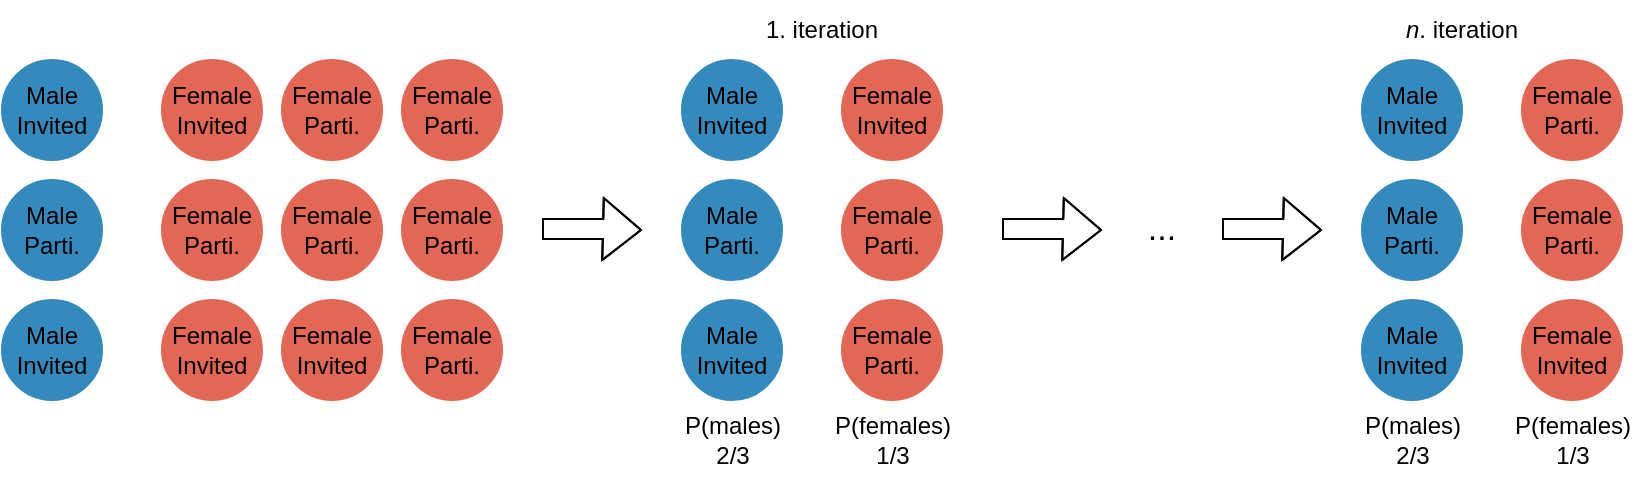 <mxfile version="21.2.9" type="github">
  <diagram name="Page-1" id="qlMWBvsXQAdsg6N52M17">
    <mxGraphModel dx="1434" dy="764" grid="1" gridSize="10" guides="1" tooltips="1" connect="1" arrows="1" fold="1" page="1" pageScale="1" pageWidth="827" pageHeight="1169" math="0" shadow="0">
      <root>
        <mxCell id="0" />
        <mxCell id="1" parent="0" />
        <mxCell id="xtMrzXEk7o2Xpr5kk2pn-1" value="Male&lt;br&gt;Invited" style="ellipse;whiteSpace=wrap;html=1;aspect=fixed;strokeColor=#348abd;fillColor=#348abd;" vertex="1" parent="1">
          <mxGeometry x="40" y="30" width="50" height="50" as="geometry" />
        </mxCell>
        <mxCell id="xtMrzXEk7o2Xpr5kk2pn-2" value="Female&lt;br&gt;Invited" style="ellipse;whiteSpace=wrap;html=1;aspect=fixed;strokeColor=#e26755;fillColor=#e26755;" vertex="1" parent="1">
          <mxGeometry x="120" y="30" width="50" height="50" as="geometry" />
        </mxCell>
        <mxCell id="xtMrzXEk7o2Xpr5kk2pn-3" value="Female&lt;br&gt;Parti." style="ellipse;whiteSpace=wrap;html=1;aspect=fixed;strokeColor=#e26755;fillColor=#e26755;" vertex="1" parent="1">
          <mxGeometry x="180" y="30" width="50" height="50" as="geometry" />
        </mxCell>
        <mxCell id="xtMrzXEk7o2Xpr5kk2pn-5" value="Female&lt;br&gt;Parti." style="ellipse;whiteSpace=wrap;html=1;aspect=fixed;strokeColor=#e26755;fillColor=#e26755;" vertex="1" parent="1">
          <mxGeometry x="240" y="30" width="50" height="50" as="geometry" />
        </mxCell>
        <mxCell id="xtMrzXEk7o2Xpr5kk2pn-6" value="Male&lt;br&gt;Parti." style="ellipse;whiteSpace=wrap;html=1;aspect=fixed;strokeColor=#348abd;fillColor=#348abd;" vertex="1" parent="1">
          <mxGeometry x="40" y="90" width="50" height="50" as="geometry" />
        </mxCell>
        <mxCell id="xtMrzXEk7o2Xpr5kk2pn-8" value="Female&lt;br&gt;Parti." style="ellipse;whiteSpace=wrap;html=1;aspect=fixed;strokeColor=#e26755;fillColor=#e26755;" vertex="1" parent="1">
          <mxGeometry x="180" y="90" width="50" height="50" as="geometry" />
        </mxCell>
        <mxCell id="xtMrzXEk7o2Xpr5kk2pn-9" value="Female&lt;br&gt;Parti." style="ellipse;whiteSpace=wrap;html=1;aspect=fixed;strokeColor=#e26755;fillColor=#e26755;" vertex="1" parent="1">
          <mxGeometry x="240" y="90" width="50" height="50" as="geometry" />
        </mxCell>
        <mxCell id="xtMrzXEk7o2Xpr5kk2pn-10" value="Male&lt;br&gt;Invited" style="ellipse;whiteSpace=wrap;html=1;aspect=fixed;strokeColor=#348abd;fillColor=#348abd;" vertex="1" parent="1">
          <mxGeometry x="40" y="150" width="50" height="50" as="geometry" />
        </mxCell>
        <mxCell id="xtMrzXEk7o2Xpr5kk2pn-11" value="Female&lt;br&gt;Invited" style="ellipse;whiteSpace=wrap;html=1;aspect=fixed;strokeColor=#e26755;fillColor=#e26755;" vertex="1" parent="1">
          <mxGeometry x="120" y="150" width="50" height="50" as="geometry" />
        </mxCell>
        <mxCell id="xtMrzXEk7o2Xpr5kk2pn-13" value="Female&lt;br&gt;Parti." style="ellipse;whiteSpace=wrap;html=1;aspect=fixed;strokeColor=#e26755;fillColor=#e26755;" vertex="1" parent="1">
          <mxGeometry x="240" y="150" width="50" height="50" as="geometry" />
        </mxCell>
        <mxCell id="xtMrzXEk7o2Xpr5kk2pn-14" value="Female&lt;br&gt;Parti." style="ellipse;whiteSpace=wrap;html=1;aspect=fixed;strokeColor=#e26755;fillColor=#e26755;" vertex="1" parent="1">
          <mxGeometry x="120" y="90" width="50" height="50" as="geometry" />
        </mxCell>
        <mxCell id="xtMrzXEk7o2Xpr5kk2pn-15" value="Female&lt;br&gt;Invited" style="ellipse;whiteSpace=wrap;html=1;aspect=fixed;strokeColor=#e26755;fillColor=#e26755;" vertex="1" parent="1">
          <mxGeometry x="180" y="150" width="50" height="50" as="geometry" />
        </mxCell>
        <mxCell id="xtMrzXEk7o2Xpr5kk2pn-17" value="" style="shape=flexArrow;endArrow=classic;html=1;rounded=0;" edge="1" parent="1">
          <mxGeometry width="50" height="50" relative="1" as="geometry">
            <mxPoint x="310" y="114.5" as="sourcePoint" />
            <mxPoint x="360" y="115" as="targetPoint" />
            <Array as="points">
              <mxPoint x="340" y="114.5" />
            </Array>
          </mxGeometry>
        </mxCell>
        <mxCell id="xtMrzXEk7o2Xpr5kk2pn-18" value="Male&lt;br&gt;Invited" style="ellipse;whiteSpace=wrap;html=1;aspect=fixed;strokeColor=#348abd;fillColor=#348abd;" vertex="1" parent="1">
          <mxGeometry x="380" y="30" width="50" height="50" as="geometry" />
        </mxCell>
        <mxCell id="xtMrzXEk7o2Xpr5kk2pn-19" value="Female&lt;br&gt;Invited" style="ellipse;whiteSpace=wrap;html=1;aspect=fixed;strokeColor=#e26755;fillColor=#e26755;" vertex="1" parent="1">
          <mxGeometry x="460" y="30" width="50" height="50" as="geometry" />
        </mxCell>
        <mxCell id="xtMrzXEk7o2Xpr5kk2pn-20" value="Male&lt;br&gt;Parti." style="ellipse;whiteSpace=wrap;html=1;aspect=fixed;strokeColor=#348abd;fillColor=#348abd;" vertex="1" parent="1">
          <mxGeometry x="380" y="90" width="50" height="50" as="geometry" />
        </mxCell>
        <mxCell id="xtMrzXEk7o2Xpr5kk2pn-21" value="Male&lt;br&gt;Invited" style="ellipse;whiteSpace=wrap;html=1;aspect=fixed;strokeColor=#348abd;fillColor=#348abd;" vertex="1" parent="1">
          <mxGeometry x="380" y="150" width="50" height="50" as="geometry" />
        </mxCell>
        <mxCell id="xtMrzXEk7o2Xpr5kk2pn-23" value="Female&lt;br&gt;Parti." style="ellipse;whiteSpace=wrap;html=1;aspect=fixed;strokeColor=#e26755;fillColor=#e26755;" vertex="1" parent="1">
          <mxGeometry x="460" y="90" width="50" height="50" as="geometry" />
        </mxCell>
        <mxCell id="xtMrzXEk7o2Xpr5kk2pn-24" value="Female&lt;br&gt;Parti." style="ellipse;whiteSpace=wrap;html=1;aspect=fixed;strokeColor=#e26755;fillColor=#e26755;" vertex="1" parent="1">
          <mxGeometry x="460" y="150" width="50" height="50" as="geometry" />
        </mxCell>
        <mxCell id="xtMrzXEk7o2Xpr5kk2pn-26" value="Male&lt;br&gt;Invited" style="ellipse;whiteSpace=wrap;html=1;aspect=fixed;strokeColor=#348abd;fillColor=#348abd;" vertex="1" parent="1">
          <mxGeometry x="720" y="30" width="50" height="50" as="geometry" />
        </mxCell>
        <mxCell id="xtMrzXEk7o2Xpr5kk2pn-27" value="Female&lt;br&gt;Invited" style="ellipse;whiteSpace=wrap;html=1;aspect=fixed;strokeColor=#e26755;fillColor=#e26755;" vertex="1" parent="1">
          <mxGeometry x="800" y="150" width="50" height="50" as="geometry" />
        </mxCell>
        <mxCell id="xtMrzXEk7o2Xpr5kk2pn-28" value="Male&lt;br&gt;Parti." style="ellipse;whiteSpace=wrap;html=1;aspect=fixed;strokeColor=#348abd;fillColor=#348abd;" vertex="1" parent="1">
          <mxGeometry x="720" y="90" width="50" height="50" as="geometry" />
        </mxCell>
        <mxCell id="xtMrzXEk7o2Xpr5kk2pn-29" value="Male&lt;br&gt;Invited" style="ellipse;whiteSpace=wrap;html=1;aspect=fixed;strokeColor=#348abd;fillColor=#348abd;" vertex="1" parent="1">
          <mxGeometry x="720" y="150" width="50" height="50" as="geometry" />
        </mxCell>
        <mxCell id="xtMrzXEk7o2Xpr5kk2pn-31" value="Female&lt;br&gt;Parti." style="ellipse;whiteSpace=wrap;html=1;aspect=fixed;strokeColor=#e26755;fillColor=#e26755;" vertex="1" parent="1">
          <mxGeometry x="800" y="90" width="50" height="50" as="geometry" />
        </mxCell>
        <mxCell id="xtMrzXEk7o2Xpr5kk2pn-33" value="Female&lt;br&gt;Parti." style="ellipse;whiteSpace=wrap;html=1;aspect=fixed;strokeColor=#e26755;fillColor=#e26755;" vertex="1" parent="1">
          <mxGeometry x="800" y="30" width="50" height="50" as="geometry" />
        </mxCell>
        <mxCell id="xtMrzXEk7o2Xpr5kk2pn-34" value="1. iteration" style="text;html=1;strokeColor=none;fillColor=none;align=center;verticalAlign=middle;whiteSpace=wrap;rounded=0;" vertex="1" parent="1">
          <mxGeometry x="410" width="80" height="30" as="geometry" />
        </mxCell>
        <mxCell id="xtMrzXEk7o2Xpr5kk2pn-35" value="&lt;i&gt;n&lt;/i&gt;. iteration" style="text;html=1;strokeColor=none;fillColor=none;align=center;verticalAlign=middle;whiteSpace=wrap;rounded=0;" vertex="1" parent="1">
          <mxGeometry x="730" width="80" height="30" as="geometry" />
        </mxCell>
        <mxCell id="xtMrzXEk7o2Xpr5kk2pn-36" value="" style="shape=flexArrow;endArrow=classic;html=1;rounded=0;" edge="1" parent="1">
          <mxGeometry width="50" height="50" relative="1" as="geometry">
            <mxPoint x="540" y="114.5" as="sourcePoint" />
            <mxPoint x="590" y="115" as="targetPoint" />
            <Array as="points">
              <mxPoint x="570" y="114.5" />
            </Array>
          </mxGeometry>
        </mxCell>
        <mxCell id="xtMrzXEk7o2Xpr5kk2pn-37" value="&lt;font style=&quot;font-size: 17px;&quot;&gt;...&lt;/font&gt;" style="text;html=1;strokeColor=none;fillColor=none;align=center;verticalAlign=middle;whiteSpace=wrap;rounded=0;" vertex="1" parent="1">
          <mxGeometry x="580" y="100" width="80" height="30" as="geometry" />
        </mxCell>
        <mxCell id="xtMrzXEk7o2Xpr5kk2pn-38" value="" style="shape=flexArrow;endArrow=classic;html=1;rounded=0;" edge="1" parent="1">
          <mxGeometry width="50" height="50" relative="1" as="geometry">
            <mxPoint x="650" y="114.5" as="sourcePoint" />
            <mxPoint x="700" y="115" as="targetPoint" />
            <Array as="points">
              <mxPoint x="680" y="114.5" />
            </Array>
          </mxGeometry>
        </mxCell>
        <mxCell id="xtMrzXEk7o2Xpr5kk2pn-40" value="P(males)&lt;br&gt;2/3" style="text;html=1;strokeColor=none;fillColor=none;align=center;verticalAlign=middle;whiteSpace=wrap;rounded=0;" vertex="1" parent="1">
          <mxGeometry x="372.5" y="200" width="65" height="40" as="geometry" />
        </mxCell>
        <mxCell id="xtMrzXEk7o2Xpr5kk2pn-41" value="P(females)&lt;br&gt;1/3" style="text;html=1;strokeColor=none;fillColor=none;align=center;verticalAlign=middle;whiteSpace=wrap;rounded=0;" vertex="1" parent="1">
          <mxGeometry x="452.5" y="200" width="65" height="40" as="geometry" />
        </mxCell>
        <mxCell id="xtMrzXEk7o2Xpr5kk2pn-42" value="P(females)&lt;br&gt;1/3" style="text;html=1;strokeColor=none;fillColor=none;align=center;verticalAlign=middle;whiteSpace=wrap;rounded=0;" vertex="1" parent="1">
          <mxGeometry x="792.5" y="200" width="65" height="40" as="geometry" />
        </mxCell>
        <mxCell id="xtMrzXEk7o2Xpr5kk2pn-43" value="P(males)&lt;br&gt;2/3" style="text;html=1;strokeColor=none;fillColor=none;align=center;verticalAlign=middle;whiteSpace=wrap;rounded=0;" vertex="1" parent="1">
          <mxGeometry x="712.5" y="200" width="65" height="40" as="geometry" />
        </mxCell>
      </root>
    </mxGraphModel>
  </diagram>
</mxfile>
